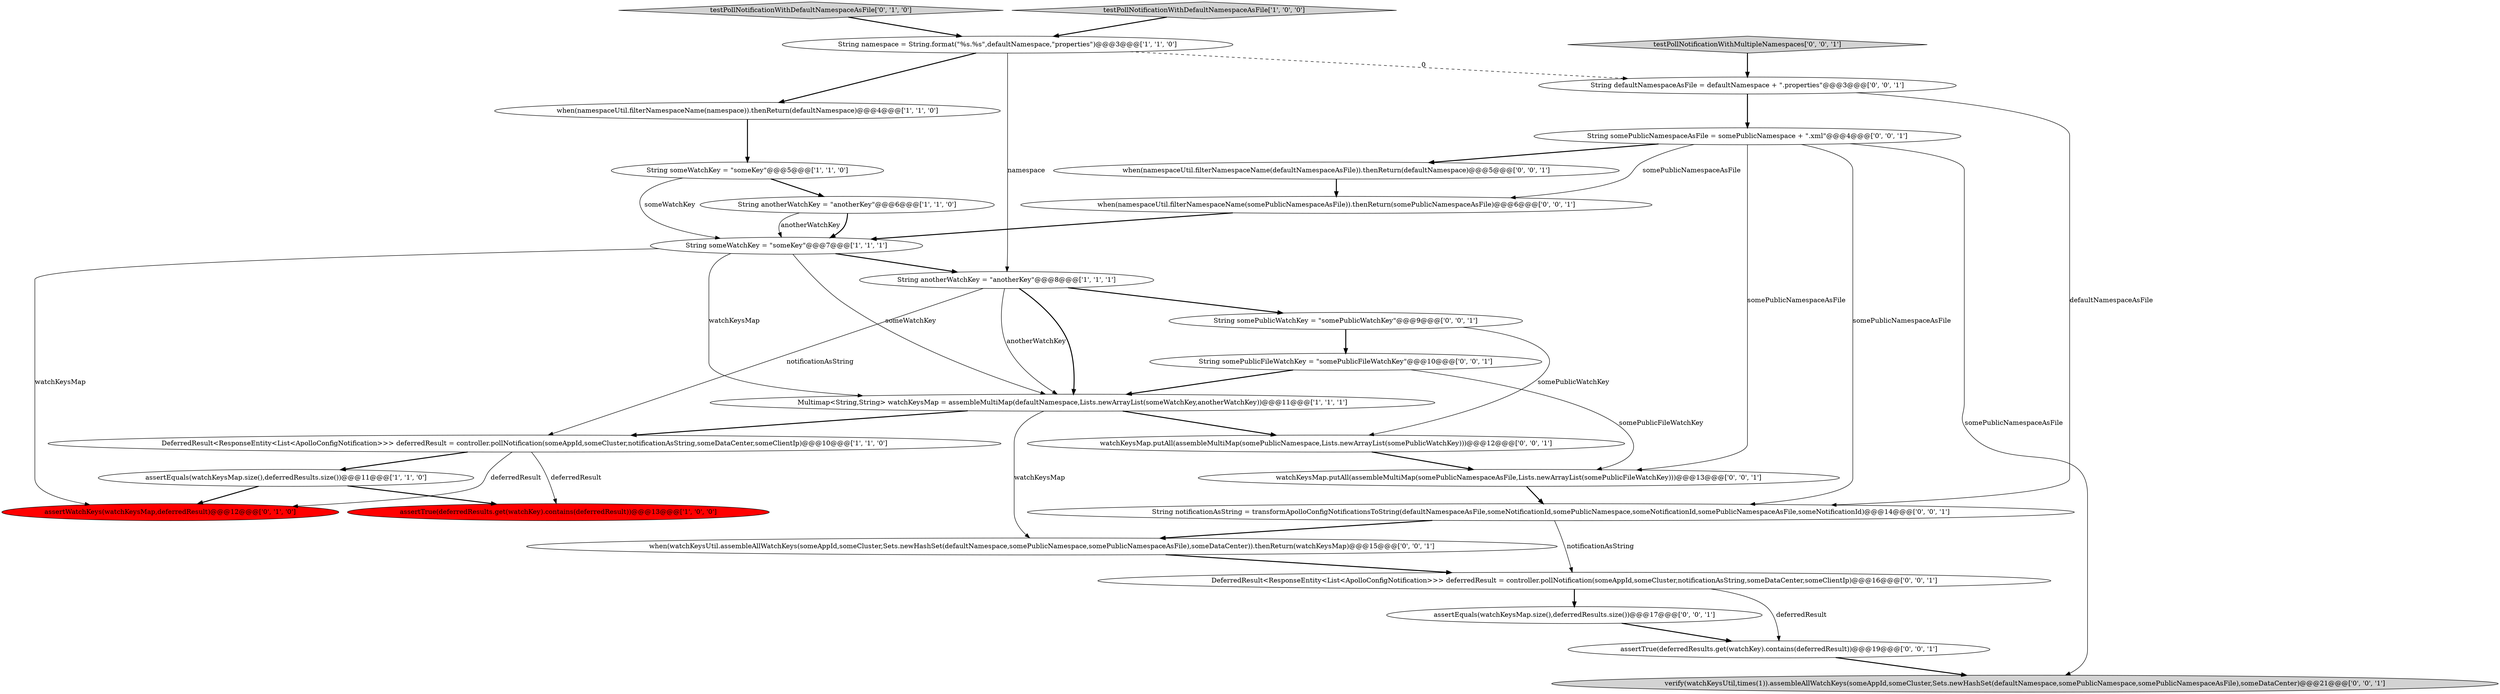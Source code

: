 digraph {
24 [style = filled, label = "when(namespaceUtil.filterNamespaceName(defaultNamespaceAsFile)).thenReturn(defaultNamespace)@@@5@@@['0', '0', '1']", fillcolor = white, shape = ellipse image = "AAA0AAABBB3BBB"];
13 [style = filled, label = "assertTrue(deferredResults.get(watchKey).contains(deferredResult))@@@19@@@['0', '0', '1']", fillcolor = white, shape = ellipse image = "AAA0AAABBB3BBB"];
21 [style = filled, label = "String notificationAsString = transformApolloConfigNotificationsToString(defaultNamespaceAsFile,someNotificationId,somePublicNamespace,someNotificationId,somePublicNamespaceAsFile,someNotificationId)@@@14@@@['0', '0', '1']", fillcolor = white, shape = ellipse image = "AAA0AAABBB3BBB"];
18 [style = filled, label = "when(namespaceUtil.filterNamespaceName(somePublicNamespaceAsFile)).thenReturn(somePublicNamespaceAsFile)@@@6@@@['0', '0', '1']", fillcolor = white, shape = ellipse image = "AAA0AAABBB3BBB"];
6 [style = filled, label = "String someWatchKey = \"someKey\"@@@7@@@['1', '1', '1']", fillcolor = white, shape = ellipse image = "AAA0AAABBB1BBB"];
15 [style = filled, label = "assertEquals(watchKeysMap.size(),deferredResults.size())@@@17@@@['0', '0', '1']", fillcolor = white, shape = ellipse image = "AAA0AAABBB3BBB"];
22 [style = filled, label = "String defaultNamespaceAsFile = defaultNamespace + \".properties\"@@@3@@@['0', '0', '1']", fillcolor = white, shape = ellipse image = "AAA0AAABBB3BBB"];
20 [style = filled, label = "watchKeysMap.putAll(assembleMultiMap(somePublicNamespace,Lists.newArrayList(somePublicWatchKey)))@@@12@@@['0', '0', '1']", fillcolor = white, shape = ellipse image = "AAA0AAABBB3BBB"];
11 [style = filled, label = "assertWatchKeys(watchKeysMap,deferredResult)@@@12@@@['0', '1', '0']", fillcolor = red, shape = ellipse image = "AAA1AAABBB2BBB"];
9 [style = filled, label = "String namespace = String.format(\"%s.%s\",defaultNamespace,\"properties\")@@@3@@@['1', '1', '0']", fillcolor = white, shape = ellipse image = "AAA0AAABBB1BBB"];
14 [style = filled, label = "String somePublicNamespaceAsFile = somePublicNamespace + \".xml\"@@@4@@@['0', '0', '1']", fillcolor = white, shape = ellipse image = "AAA0AAABBB3BBB"];
8 [style = filled, label = "DeferredResult<ResponseEntity<List<ApolloConfigNotification>>> deferredResult = controller.pollNotification(someAppId,someCluster,notificationAsString,someDataCenter,someClientIp)@@@10@@@['1', '1', '0']", fillcolor = white, shape = ellipse image = "AAA0AAABBB1BBB"];
23 [style = filled, label = "String somePublicFileWatchKey = \"somePublicFileWatchKey\"@@@10@@@['0', '0', '1']", fillcolor = white, shape = ellipse image = "AAA0AAABBB3BBB"];
12 [style = filled, label = "testPollNotificationWithDefaultNamespaceAsFile['0', '1', '0']", fillcolor = lightgray, shape = diamond image = "AAA0AAABBB2BBB"];
3 [style = filled, label = "String someWatchKey = \"someKey\"@@@5@@@['1', '1', '0']", fillcolor = white, shape = ellipse image = "AAA0AAABBB1BBB"];
26 [style = filled, label = "verify(watchKeysUtil,times(1)).assembleAllWatchKeys(someAppId,someCluster,Sets.newHashSet(defaultNamespace,somePublicNamespace,somePublicNamespaceAsFile),someDataCenter)@@@21@@@['0', '0', '1']", fillcolor = lightgray, shape = ellipse image = "AAA0AAABBB3BBB"];
7 [style = filled, label = "Multimap<String,String> watchKeysMap = assembleMultiMap(defaultNamespace,Lists.newArrayList(someWatchKey,anotherWatchKey))@@@11@@@['1', '1', '1']", fillcolor = white, shape = ellipse image = "AAA0AAABBB1BBB"];
10 [style = filled, label = "testPollNotificationWithDefaultNamespaceAsFile['1', '0', '0']", fillcolor = lightgray, shape = diamond image = "AAA0AAABBB1BBB"];
25 [style = filled, label = "String somePublicWatchKey = \"somePublicWatchKey\"@@@9@@@['0', '0', '1']", fillcolor = white, shape = ellipse image = "AAA0AAABBB3BBB"];
27 [style = filled, label = "when(watchKeysUtil.assembleAllWatchKeys(someAppId,someCluster,Sets.newHashSet(defaultNamespace,somePublicNamespace,somePublicNamespaceAsFile),someDataCenter)).thenReturn(watchKeysMap)@@@15@@@['0', '0', '1']", fillcolor = white, shape = ellipse image = "AAA0AAABBB3BBB"];
4 [style = filled, label = "String anotherWatchKey = \"anotherKey\"@@@6@@@['1', '1', '0']", fillcolor = white, shape = ellipse image = "AAA0AAABBB1BBB"];
5 [style = filled, label = "assertTrue(deferredResults.get(watchKey).contains(deferredResult))@@@13@@@['1', '0', '0']", fillcolor = red, shape = ellipse image = "AAA1AAABBB1BBB"];
19 [style = filled, label = "watchKeysMap.putAll(assembleMultiMap(somePublicNamespaceAsFile,Lists.newArrayList(somePublicFileWatchKey)))@@@13@@@['0', '0', '1']", fillcolor = white, shape = ellipse image = "AAA0AAABBB3BBB"];
1 [style = filled, label = "when(namespaceUtil.filterNamespaceName(namespace)).thenReturn(defaultNamespace)@@@4@@@['1', '1', '0']", fillcolor = white, shape = ellipse image = "AAA0AAABBB1BBB"];
16 [style = filled, label = "DeferredResult<ResponseEntity<List<ApolloConfigNotification>>> deferredResult = controller.pollNotification(someAppId,someCluster,notificationAsString,someDataCenter,someClientIp)@@@16@@@['0', '0', '1']", fillcolor = white, shape = ellipse image = "AAA0AAABBB3BBB"];
2 [style = filled, label = "String anotherWatchKey = \"anotherKey\"@@@8@@@['1', '1', '1']", fillcolor = white, shape = ellipse image = "AAA0AAABBB1BBB"];
0 [style = filled, label = "assertEquals(watchKeysMap.size(),deferredResults.size())@@@11@@@['1', '1', '0']", fillcolor = white, shape = ellipse image = "AAA0AAABBB1BBB"];
17 [style = filled, label = "testPollNotificationWithMultipleNamespaces['0', '0', '1']", fillcolor = lightgray, shape = diamond image = "AAA0AAABBB3BBB"];
14->24 [style = bold, label=""];
16->15 [style = bold, label=""];
15->13 [style = bold, label=""];
2->7 [style = solid, label="anotherWatchKey"];
21->27 [style = bold, label=""];
4->6 [style = bold, label=""];
25->23 [style = bold, label=""];
23->19 [style = solid, label="somePublicFileWatchKey"];
16->13 [style = solid, label="deferredResult"];
14->21 [style = solid, label="somePublicNamespaceAsFile"];
1->3 [style = bold, label=""];
8->5 [style = solid, label="deferredResult"];
25->20 [style = solid, label="somePublicWatchKey"];
0->11 [style = bold, label=""];
9->22 [style = dashed, label="0"];
7->20 [style = bold, label=""];
27->16 [style = bold, label=""];
17->22 [style = bold, label=""];
7->8 [style = bold, label=""];
12->9 [style = bold, label=""];
24->18 [style = bold, label=""];
3->4 [style = bold, label=""];
4->6 [style = solid, label="anotherWatchKey"];
6->7 [style = solid, label="someWatchKey"];
6->2 [style = bold, label=""];
9->2 [style = solid, label="namespace"];
8->0 [style = bold, label=""];
6->11 [style = solid, label="watchKeysMap"];
22->21 [style = solid, label="defaultNamespaceAsFile"];
14->18 [style = solid, label="somePublicNamespaceAsFile"];
2->8 [style = solid, label="notificationAsString"];
21->16 [style = solid, label="notificationAsString"];
18->6 [style = bold, label=""];
13->26 [style = bold, label=""];
14->19 [style = solid, label="somePublicNamespaceAsFile"];
6->7 [style = solid, label="watchKeysMap"];
7->27 [style = solid, label="watchKeysMap"];
10->9 [style = bold, label=""];
23->7 [style = bold, label=""];
2->7 [style = bold, label=""];
9->1 [style = bold, label=""];
22->14 [style = bold, label=""];
20->19 [style = bold, label=""];
2->25 [style = bold, label=""];
3->6 [style = solid, label="someWatchKey"];
8->11 [style = solid, label="deferredResult"];
14->26 [style = solid, label="somePublicNamespaceAsFile"];
0->5 [style = bold, label=""];
19->21 [style = bold, label=""];
}
